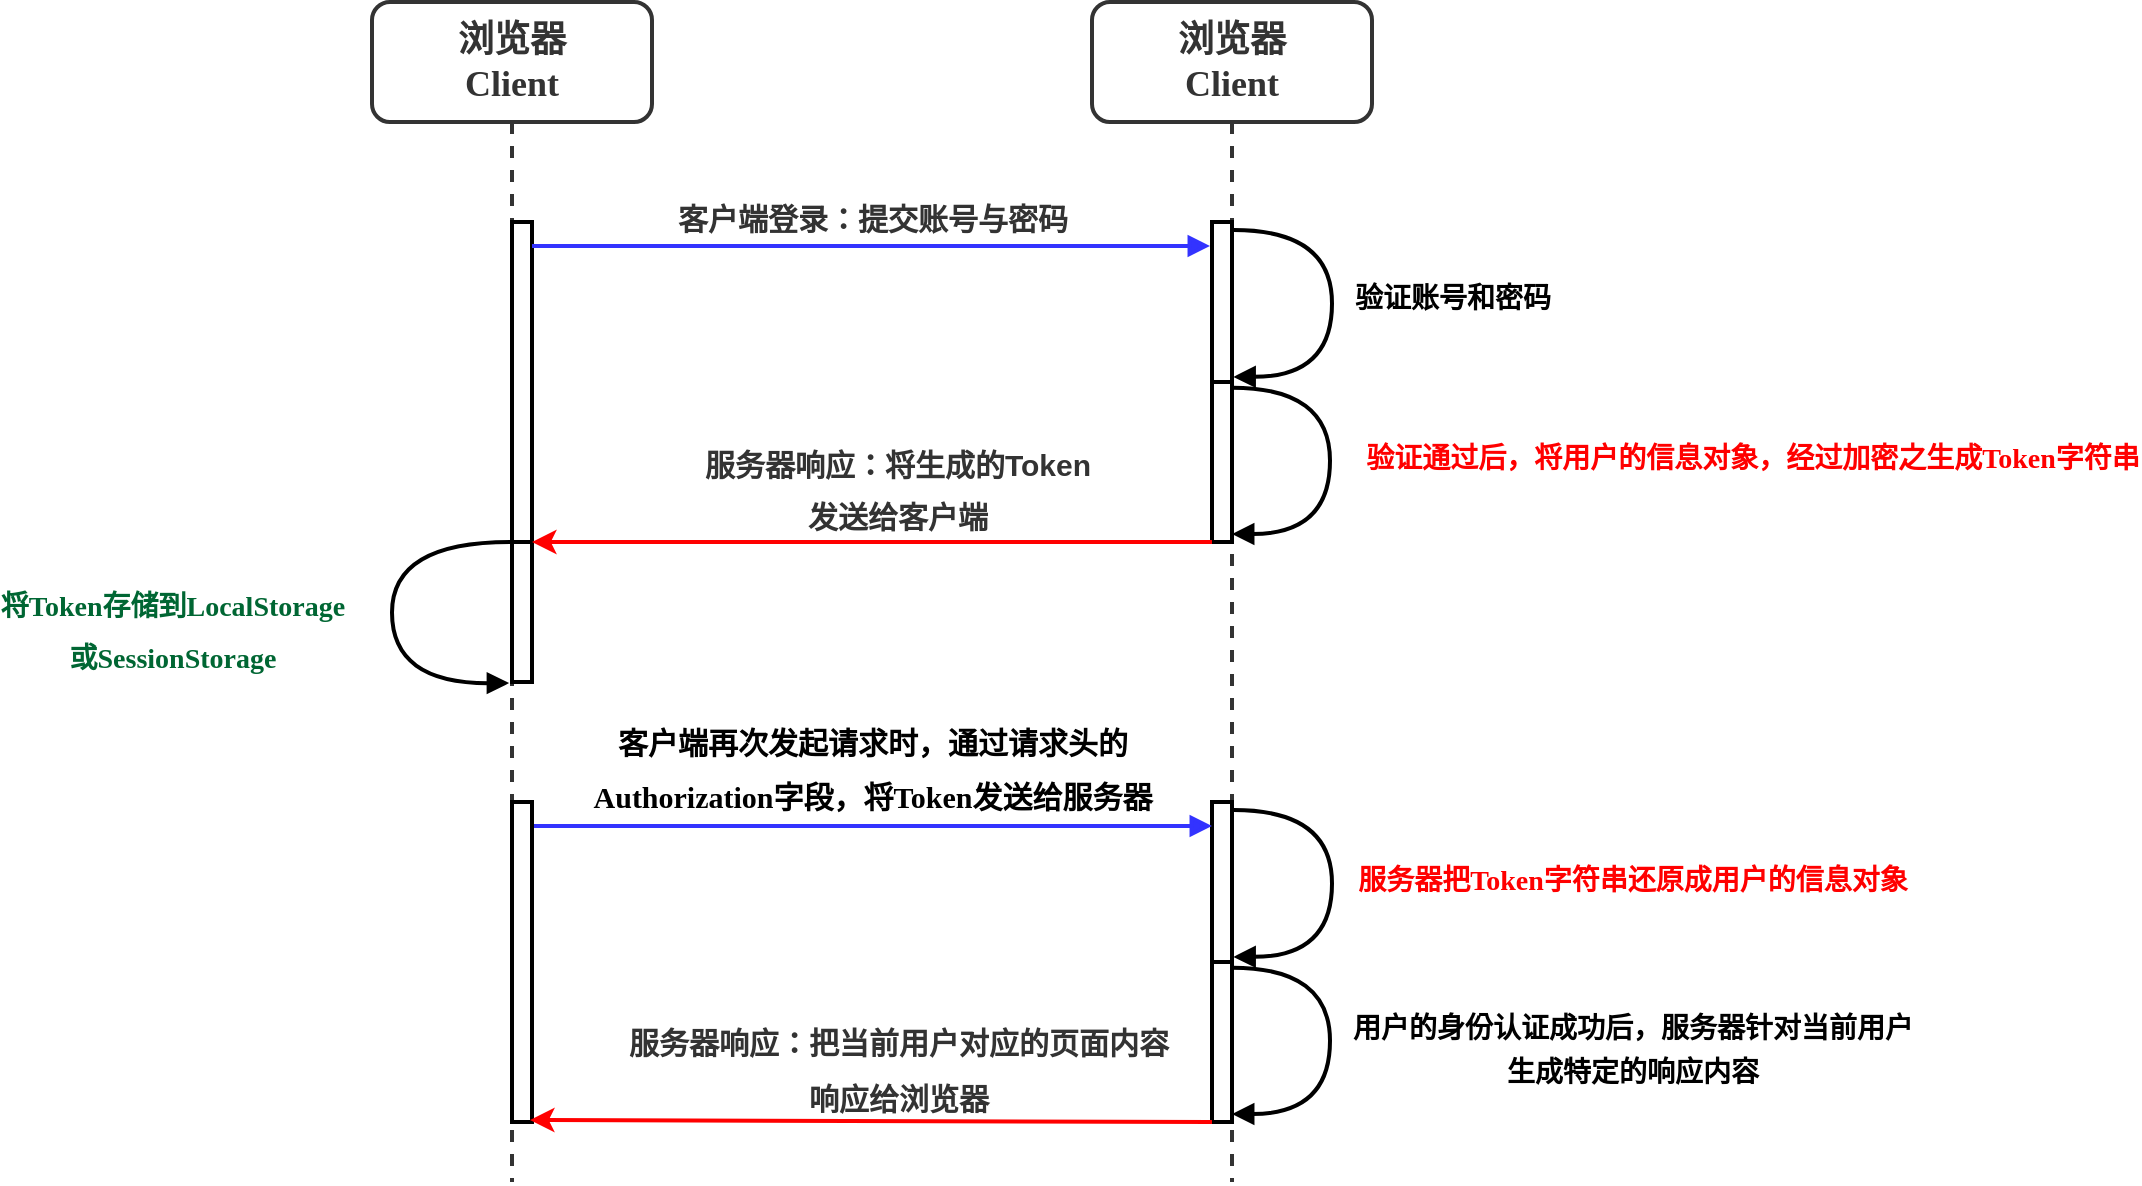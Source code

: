 <mxfile version="21.2.1" type="device">
  <diagram name="Page-1" id="13e1069c-82ec-6db2-03f1-153e76fe0fe0">
    <mxGraphModel dx="911" dy="592" grid="1" gridSize="10" guides="1" tooltips="1" connect="1" arrows="1" fold="1" page="1" pageScale="1" pageWidth="1100" pageHeight="850" background="none" math="0" shadow="0">
      <root>
        <mxCell id="0" />
        <mxCell id="1" parent="0" />
        <mxCell id="7baba1c4bc27f4b0-4" value="&lt;b style=&quot;font-size: 18px;&quot;&gt;&lt;font color=&quot;#333333&quot;&gt;浏览器&lt;br&gt;Client&lt;/font&gt;&lt;/b&gt;" style="shape=umlLifeline;perimeter=lifelinePerimeter;whiteSpace=wrap;html=1;container=1;collapsible=0;recursiveResize=0;outlineConnect=0;rounded=1;shadow=0;comic=0;labelBackgroundColor=none;strokeWidth=2;fontFamily=Verdana;fontSize=12;align=center;size=60;strokeColor=#333333;" parent="1" vertex="1">
          <mxGeometry x="500" y="80" width="140" height="590" as="geometry" />
        </mxCell>
        <mxCell id="7baba1c4bc27f4b0-16" value="" style="html=1;points=[];perimeter=orthogonalPerimeter;rounded=0;shadow=0;comic=0;labelBackgroundColor=none;strokeWidth=2;fontFamily=Verdana;fontSize=12;align=center;" parent="7baba1c4bc27f4b0-4" vertex="1">
          <mxGeometry x="70" y="110" width="10" height="160" as="geometry" />
        </mxCell>
        <mxCell id="ha-g9G0P4-oRpcM67HsS-12" value="" style="html=1;points=[];perimeter=orthogonalPerimeter;rounded=0;shadow=0;comic=0;labelBackgroundColor=none;strokeWidth=2;fontFamily=Verdana;fontSize=12;align=center;" parent="7baba1c4bc27f4b0-4" vertex="1">
          <mxGeometry x="70" y="400" width="10" height="160" as="geometry" />
        </mxCell>
        <mxCell id="7baba1c4bc27f4b0-20" value="&lt;b&gt;&lt;font color=&quot;#333333&quot; style=&quot;font-size: 15px;&quot;&gt;客户端登录：提交账号与密码&lt;/font&gt;&lt;/b&gt;" style="html=1;verticalAlign=bottom;endArrow=block;labelBackgroundColor=none;fontFamily=Verdana;fontSize=12;edgeStyle=elbowEdgeStyle;elbow=vertical;strokeWidth=2;strokeColor=#3333FF;" parent="1" edge="1">
          <mxGeometry x="0.003" y="2" relative="1" as="geometry">
            <mxPoint x="580" y="202" as="sourcePoint" />
            <mxPoint x="919" y="202" as="targetPoint" />
            <mxPoint as="offset" />
          </mxGeometry>
        </mxCell>
        <mxCell id="7baba1c4bc27f4b0-36" value="&lt;p style=&quot;line-height: 110%;&quot;&gt;&lt;span style=&quot;font-size: 14px;&quot;&gt;&lt;b style=&quot;&quot;&gt;&lt;font color=&quot;#006633&quot;&gt;将Token存储到LocalStorage&lt;/font&gt;&lt;/b&gt;&lt;/span&gt;&lt;/p&gt;&lt;p style=&quot;line-height: 110%;&quot;&gt;&lt;span style=&quot;font-size: 14px;&quot;&gt;&lt;b style=&quot;&quot;&gt;&lt;font color=&quot;#006633&quot;&gt;或SessionStorage&lt;/font&gt;&lt;/b&gt;&lt;/span&gt;&lt;/p&gt;" style="html=1;verticalAlign=bottom;endArrow=block;labelBackgroundColor=none;fontFamily=Verdana;fontSize=12;elbow=vertical;edgeStyle=orthogonalEdgeStyle;curved=1;entryX=-0.145;entryY=1.008;entryDx=0;entryDy=0;entryPerimeter=0;strokeWidth=2;" parent="1" target="7baba1c4bc27f4b0-34" edge="1">
          <mxGeometry x="0.378" y="-110" relative="1" as="geometry">
            <mxPoint x="569" y="350" as="sourcePoint" />
            <mxPoint x="470" y="310" as="targetPoint" />
            <Array as="points">
              <mxPoint x="510" y="350" />
              <mxPoint x="510" y="421" />
            </Array>
            <mxPoint x="-110" y="-101" as="offset" />
          </mxGeometry>
        </mxCell>
        <mxCell id="ha-g9G0P4-oRpcM67HsS-1" value="&lt;b style=&quot;font-size: 18px;&quot;&gt;&lt;font color=&quot;#333333&quot;&gt;浏览器&lt;br&gt;Client&lt;/font&gt;&lt;/b&gt;" style="shape=umlLifeline;perimeter=lifelinePerimeter;whiteSpace=wrap;html=1;container=1;collapsible=0;recursiveResize=0;outlineConnect=0;rounded=1;shadow=0;comic=0;labelBackgroundColor=none;strokeWidth=2;fontFamily=Verdana;fontSize=12;align=center;size=60;strokeColor=#333333;" parent="1" vertex="1">
          <mxGeometry x="860" y="80" width="140" height="590" as="geometry" />
        </mxCell>
        <mxCell id="ha-g9G0P4-oRpcM67HsS-2" style="edgeStyle=orthogonalEdgeStyle;rounded=0;orthogonalLoop=1;jettySize=auto;html=1;curved=1;" parent="ha-g9G0P4-oRpcM67HsS-1" source="7baba1c4bc27f4b0-19" target="ha-g9G0P4-oRpcM67HsS-1" edge="1">
          <mxGeometry relative="1" as="geometry">
            <Array as="points">
              <mxPoint x="120" y="160" />
              <mxPoint x="120" y="160" />
            </Array>
          </mxGeometry>
        </mxCell>
        <mxCell id="7baba1c4bc27f4b0-19" value="" style="html=1;points=[];perimeter=orthogonalPerimeter;rounded=0;shadow=0;comic=0;labelBackgroundColor=none;strokeWidth=2;fontFamily=Verdana;fontSize=12;align=center;" parent="ha-g9G0P4-oRpcM67HsS-1" vertex="1">
          <mxGeometry x="60" y="110" width="10" height="80" as="geometry" />
        </mxCell>
        <mxCell id="7baba1c4bc27f4b0-35" value="&lt;b&gt;&lt;font style=&quot;font-size: 14px;&quot;&gt;验证账号和密码&lt;/font&gt;&lt;/b&gt;" style="html=1;verticalAlign=bottom;endArrow=block;labelBackgroundColor=none;fontFamily=Verdana;fontSize=12;elbow=vertical;edgeStyle=orthogonalEdgeStyle;entryX=1.073;entryY=0.018;entryPerimeter=0;entryDx=0;entryDy=0;strokeWidth=2;curved=1;" parent="ha-g9G0P4-oRpcM67HsS-1" edge="1">
          <mxGeometry x="0.107" y="60" relative="1" as="geometry">
            <mxPoint x="71" y="114" as="sourcePoint" />
            <mxPoint x="70.73" y="187.44" as="targetPoint" />
            <Array as="points">
              <mxPoint x="120" y="114" />
              <mxPoint x="120" y="187" />
            </Array>
            <mxPoint as="offset" />
          </mxGeometry>
        </mxCell>
        <mxCell id="ha-g9G0P4-oRpcM67HsS-8" value="" style="html=1;points=[];perimeter=orthogonalPerimeter;rounded=0;shadow=0;comic=0;labelBackgroundColor=none;strokeWidth=2;fontFamily=Verdana;fontSize=12;align=center;" parent="ha-g9G0P4-oRpcM67HsS-1" vertex="1">
          <mxGeometry x="60" y="190" width="10" height="80" as="geometry" />
        </mxCell>
        <mxCell id="ha-g9G0P4-oRpcM67HsS-13" value="" style="html=1;points=[];perimeter=orthogonalPerimeter;rounded=0;shadow=0;comic=0;labelBackgroundColor=none;strokeWidth=2;fontFamily=Verdana;fontSize=12;align=center;" parent="ha-g9G0P4-oRpcM67HsS-1" vertex="1">
          <mxGeometry x="60" y="400" width="10" height="80" as="geometry" />
        </mxCell>
        <mxCell id="ha-g9G0P4-oRpcM67HsS-14" value="&lt;p style=&quot;line-height: 101%;&quot;&gt;&lt;font color=&quot;#ff0000&quot;&gt;&lt;span style=&quot;font-size: 14px;&quot;&gt;&lt;b&gt;服务器把Token字符串还原成用户的信息对象&lt;/b&gt;&lt;/span&gt;&lt;/font&gt;&lt;/p&gt;" style="html=1;verticalAlign=bottom;endArrow=block;labelBackgroundColor=none;fontFamily=Verdana;fontSize=12;elbow=vertical;edgeStyle=orthogonalEdgeStyle;entryX=1.073;entryY=0.018;entryPerimeter=0;entryDx=0;entryDy=0;strokeWidth=2;curved=1;" parent="ha-g9G0P4-oRpcM67HsS-1" edge="1">
          <mxGeometry x="0.223" y="150" relative="1" as="geometry">
            <mxPoint x="71" y="404" as="sourcePoint" />
            <mxPoint x="70.73" y="477.44" as="targetPoint" />
            <Array as="points">
              <mxPoint x="120" y="404" />
              <mxPoint x="120" y="477" />
            </Array>
            <mxPoint as="offset" />
          </mxGeometry>
        </mxCell>
        <mxCell id="ha-g9G0P4-oRpcM67HsS-15" value="" style="html=1;points=[];perimeter=orthogonalPerimeter;rounded=0;shadow=0;comic=0;labelBackgroundColor=none;strokeWidth=2;fontFamily=Verdana;fontSize=12;align=center;" parent="ha-g9G0P4-oRpcM67HsS-1" vertex="1">
          <mxGeometry x="60" y="480" width="10" height="80" as="geometry" />
        </mxCell>
        <mxCell id="ha-g9G0P4-oRpcM67HsS-16" value="&lt;p style=&quot;line-height: 80%;&quot;&gt;&lt;span style=&quot;font-size: 14px;&quot;&gt;&lt;b style=&quot;&quot;&gt;用户的身份认证成功后，服务器针对当前用户&lt;/b&gt;&lt;/span&gt;&lt;br&gt;&lt;/p&gt;&lt;p style=&quot;line-height: 80%;&quot;&gt;&lt;span style=&quot;font-size: 14px;&quot;&gt;&lt;b style=&quot;&quot;&gt;生成特定的响应内容&lt;/b&gt;&lt;/span&gt;&lt;/p&gt;" style="html=1;verticalAlign=bottom;endArrow=block;labelBackgroundColor=none;fontFamily=Verdana;fontSize=12;elbow=vertical;edgeStyle=orthogonalEdgeStyle;entryX=1.073;entryY=0.018;entryPerimeter=0;entryDx=0;entryDy=0;strokeWidth=2;curved=1;exitX=1;exitY=0.073;exitDx=0;exitDy=0;exitPerimeter=0;" parent="ha-g9G0P4-oRpcM67HsS-1" edge="1">
          <mxGeometry x="0.428" y="-151" relative="1" as="geometry">
            <mxPoint x="70" y="482.84" as="sourcePoint" />
            <mxPoint x="70" y="556" as="targetPoint" />
            <Array as="points">
              <mxPoint x="119" y="483" />
              <mxPoint x="119" y="556" />
            </Array>
            <mxPoint x="151" y="151" as="offset" />
          </mxGeometry>
        </mxCell>
        <mxCell id="7baba1c4bc27f4b0-34" value="" style="html=1;points=[];perimeter=orthogonalPerimeter;rounded=0;shadow=0;comic=0;labelBackgroundColor=none;strokeWidth=2;fontFamily=Verdana;fontSize=12;align=center;" parent="1" vertex="1">
          <mxGeometry x="570" y="350" width="10" height="70" as="geometry" />
        </mxCell>
        <mxCell id="ha-g9G0P4-oRpcM67HsS-9" value="&lt;p style=&quot;line-height: 110%;&quot;&gt;&lt;font color=&quot;#ff0000&quot;&gt;&lt;span style=&quot;font-size: 14px;&quot;&gt;&lt;b&gt;验证通过后，将用户的信息对象，经过加密之生成Token字符串&lt;/b&gt;&lt;/span&gt;&lt;/font&gt;&lt;/p&gt;" style="html=1;verticalAlign=bottom;endArrow=block;labelBackgroundColor=none;fontFamily=Verdana;fontSize=12;elbow=vertical;edgeStyle=orthogonalEdgeStyle;entryX=1.073;entryY=0.018;entryPerimeter=0;entryDx=0;entryDy=0;strokeWidth=2;curved=1;exitX=1;exitY=0.073;exitDx=0;exitDy=0;exitPerimeter=0;" parent="1" edge="1">
          <mxGeometry x="0.241" y="211" relative="1" as="geometry">
            <mxPoint x="930" y="272.84" as="sourcePoint" />
            <mxPoint x="930" y="346" as="targetPoint" />
            <Array as="points">
              <mxPoint x="979" y="273" />
              <mxPoint x="979" y="346" />
            </Array>
            <mxPoint as="offset" />
          </mxGeometry>
        </mxCell>
        <mxCell id="ha-g9G0P4-oRpcM67HsS-10" style="rounded=0;orthogonalLoop=1;jettySize=auto;html=1;strokeWidth=2;strokeColor=#FF0000;" parent="1" source="ha-g9G0P4-oRpcM67HsS-8" edge="1">
          <mxGeometry relative="1" as="geometry">
            <mxPoint x="580" y="350" as="targetPoint" />
          </mxGeometry>
        </mxCell>
        <mxCell id="ha-g9G0P4-oRpcM67HsS-11" value="&lt;p style=&quot;line-height: 108%;&quot;&gt;&lt;b&gt;&lt;font color=&quot;#333333&quot; style=&quot;font-size: 15px;&quot;&gt;服务器响应：将生成的Token&lt;/font&gt;&lt;/b&gt;&lt;/p&gt;&lt;p style=&quot;line-height: 108%;&quot;&gt;&lt;b&gt;&lt;font color=&quot;#333333&quot; style=&quot;font-size: 15px;&quot;&gt;发送给客户端&lt;/font&gt;&lt;/b&gt;&lt;/p&gt;" style="text;html=1;strokeColor=none;fillColor=none;align=center;verticalAlign=middle;whiteSpace=wrap;rounded=0;" parent="1" vertex="1">
          <mxGeometry x="603" y="310" width="320" height="30" as="geometry" />
        </mxCell>
        <mxCell id="ha-g9G0P4-oRpcM67HsS-18" value="&lt;p style=&quot;line-height: 110%;&quot;&gt;&lt;font style=&quot;font-size: 16px;&quot;&gt;&lt;font style=&quot;font-size: 15px;&quot;&gt;&lt;b style=&quot;&quot;&gt;客户端再次发起请求时，通过请求头的&lt;/b&gt;&lt;/font&gt;&lt;/font&gt;&lt;/p&gt;&lt;p style=&quot;line-height: 110%;&quot;&gt;&lt;font style=&quot;font-size: 16px;&quot;&gt;&lt;font style=&quot;font-size: 15px;&quot;&gt;&lt;b style=&quot;&quot;&gt;Authorization&lt;/b&gt;&lt;/font&gt;&lt;/font&gt;&lt;b style=&quot;font-size: 15px; background-color: initial;&quot;&gt;字段，将Token发送给服务器&lt;/b&gt;&lt;/p&gt;" style="html=1;verticalAlign=bottom;endArrow=block;labelBackgroundColor=none;fontFamily=Verdana;fontSize=12;edgeStyle=elbowEdgeStyle;elbow=vertical;strokeWidth=2;strokeColor=#3333FF;" parent="1" edge="1">
          <mxGeometry x="-0.003" y="-8" relative="1" as="geometry">
            <mxPoint x="581" y="492" as="sourcePoint" />
            <mxPoint x="920" y="492" as="targetPoint" />
            <mxPoint as="offset" />
          </mxGeometry>
        </mxCell>
        <mxCell id="ha-g9G0P4-oRpcM67HsS-19" style="rounded=0;orthogonalLoop=1;jettySize=auto;html=1;entryX=0.582;entryY=-0.021;entryDx=0;entryDy=0;entryPerimeter=0;strokeWidth=2;strokeColor=#FF0000;" parent="1" edge="1">
          <mxGeometry relative="1" as="geometry">
            <mxPoint x="920" y="640" as="sourcePoint" />
            <mxPoint x="579" y="639" as="targetPoint" />
          </mxGeometry>
        </mxCell>
        <mxCell id="ha-g9G0P4-oRpcM67HsS-20" value="&lt;p style=&quot;line-height: 110%;&quot;&gt;&lt;b&gt;&lt;font color=&quot;#333333&quot; style=&quot;font-size: 15px;&quot;&gt;服务器响应：把当前用户对应的页面内容&lt;/font&gt;&lt;/b&gt;&lt;/p&gt;&lt;p style=&quot;line-height: 110%;&quot;&gt;&lt;b&gt;&lt;font color=&quot;#333333&quot; style=&quot;font-size: 15px;&quot;&gt;响应给浏览器&lt;/font&gt;&lt;/b&gt;&lt;/p&gt;" style="text;html=1;strokeColor=none;fillColor=none;align=center;verticalAlign=middle;whiteSpace=wrap;rounded=0;" parent="1" vertex="1">
          <mxGeometry x="564.5" y="600" width="397" height="30" as="geometry" />
        </mxCell>
      </root>
    </mxGraphModel>
  </diagram>
</mxfile>
